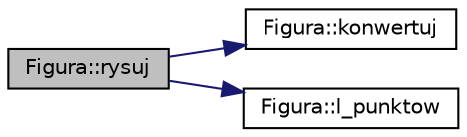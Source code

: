 digraph "Figura::rysuj"
{
 // LATEX_PDF_SIZE
  edge [fontname="Helvetica",fontsize="10",labelfontname="Helvetica",labelfontsize="10"];
  node [fontname="Helvetica",fontsize="10",shape=record];
  rankdir="LR";
  Node1 [label="Figura::rysuj",height=0.2,width=0.4,color="black", fillcolor="grey75", style="filled", fontcolor="black",tooltip="Funkcja składowa odpowiedzialna za rysowanie bryły w gnuplot'cie."];
  Node1 -> Node2 [color="midnightblue",fontsize="10",style="solid",fontname="Helvetica"];
  Node2 [label="Figura::konwertuj",height=0.2,width=0.4,color="black", fillcolor="white", style="filled",URL="$class_figura.html#a4743db697da10cb2d033e8f85c2656f3",tooltip="Konwersja wierchołka na odpowiednie parametry do rysowania w Gnuplot'cie."];
  Node1 -> Node3 [color="midnightblue",fontsize="10",style="solid",fontname="Helvetica"];
  Node3 [label="Figura::l_punktow",height=0.2,width=0.4,color="black", fillcolor="white", style="filled",URL="$class_figura.html#aabe952d28f3448021f014393c6f45c63",tooltip="Funkcja składowa zliczająca ilość wierzchołków."];
}
